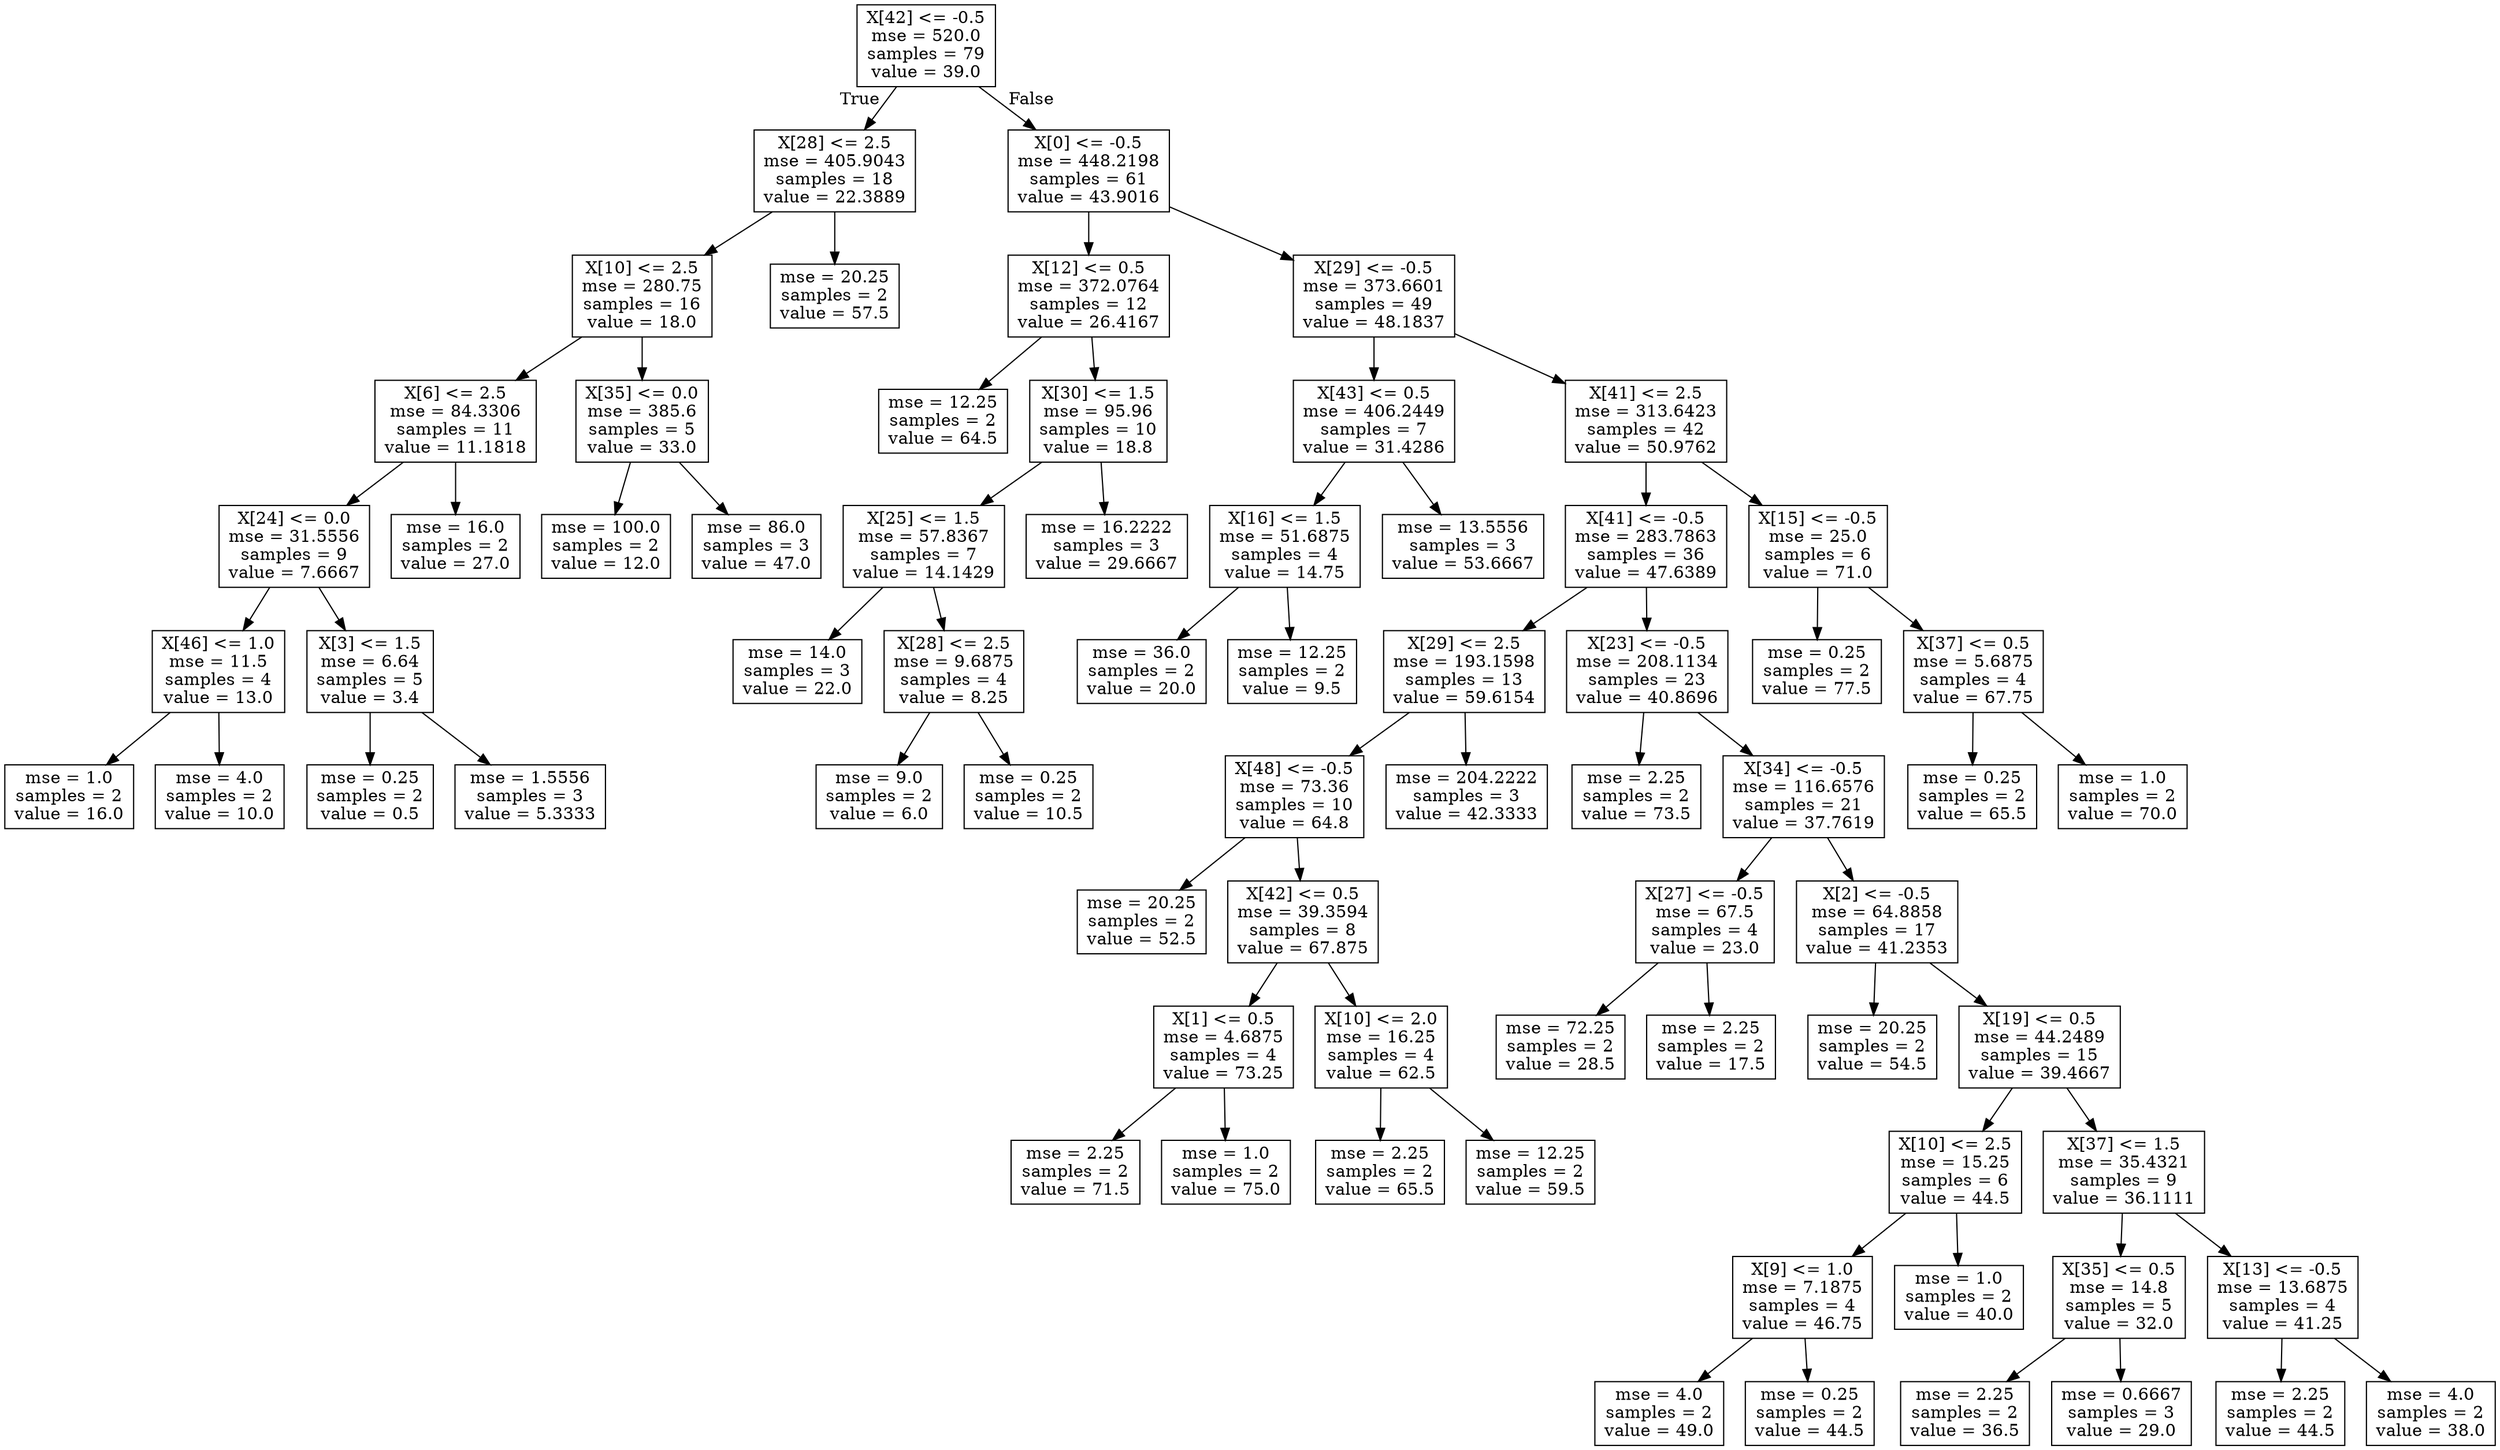 digraph Tree {
node [shape=box] ;
0 [label="X[42] <= -0.5\nmse = 520.0\nsamples = 79\nvalue = 39.0"] ;
1 [label="X[28] <= 2.5\nmse = 405.9043\nsamples = 18\nvalue = 22.3889"] ;
0 -> 1 [labeldistance=2.5, labelangle=45, headlabel="True"] ;
2 [label="X[10] <= 2.5\nmse = 280.75\nsamples = 16\nvalue = 18.0"] ;
1 -> 2 ;
3 [label="X[6] <= 2.5\nmse = 84.3306\nsamples = 11\nvalue = 11.1818"] ;
2 -> 3 ;
4 [label="X[24] <= 0.0\nmse = 31.5556\nsamples = 9\nvalue = 7.6667"] ;
3 -> 4 ;
5 [label="X[46] <= 1.0\nmse = 11.5\nsamples = 4\nvalue = 13.0"] ;
4 -> 5 ;
6 [label="mse = 1.0\nsamples = 2\nvalue = 16.0"] ;
5 -> 6 ;
7 [label="mse = 4.0\nsamples = 2\nvalue = 10.0"] ;
5 -> 7 ;
8 [label="X[3] <= 1.5\nmse = 6.64\nsamples = 5\nvalue = 3.4"] ;
4 -> 8 ;
9 [label="mse = 0.25\nsamples = 2\nvalue = 0.5"] ;
8 -> 9 ;
10 [label="mse = 1.5556\nsamples = 3\nvalue = 5.3333"] ;
8 -> 10 ;
11 [label="mse = 16.0\nsamples = 2\nvalue = 27.0"] ;
3 -> 11 ;
12 [label="X[35] <= 0.0\nmse = 385.6\nsamples = 5\nvalue = 33.0"] ;
2 -> 12 ;
13 [label="mse = 100.0\nsamples = 2\nvalue = 12.0"] ;
12 -> 13 ;
14 [label="mse = 86.0\nsamples = 3\nvalue = 47.0"] ;
12 -> 14 ;
15 [label="mse = 20.25\nsamples = 2\nvalue = 57.5"] ;
1 -> 15 ;
16 [label="X[0] <= -0.5\nmse = 448.2198\nsamples = 61\nvalue = 43.9016"] ;
0 -> 16 [labeldistance=2.5, labelangle=-45, headlabel="False"] ;
17 [label="X[12] <= 0.5\nmse = 372.0764\nsamples = 12\nvalue = 26.4167"] ;
16 -> 17 ;
18 [label="mse = 12.25\nsamples = 2\nvalue = 64.5"] ;
17 -> 18 ;
19 [label="X[30] <= 1.5\nmse = 95.96\nsamples = 10\nvalue = 18.8"] ;
17 -> 19 ;
20 [label="X[25] <= 1.5\nmse = 57.8367\nsamples = 7\nvalue = 14.1429"] ;
19 -> 20 ;
21 [label="mse = 14.0\nsamples = 3\nvalue = 22.0"] ;
20 -> 21 ;
22 [label="X[28] <= 2.5\nmse = 9.6875\nsamples = 4\nvalue = 8.25"] ;
20 -> 22 ;
23 [label="mse = 9.0\nsamples = 2\nvalue = 6.0"] ;
22 -> 23 ;
24 [label="mse = 0.25\nsamples = 2\nvalue = 10.5"] ;
22 -> 24 ;
25 [label="mse = 16.2222\nsamples = 3\nvalue = 29.6667"] ;
19 -> 25 ;
26 [label="X[29] <= -0.5\nmse = 373.6601\nsamples = 49\nvalue = 48.1837"] ;
16 -> 26 ;
27 [label="X[43] <= 0.5\nmse = 406.2449\nsamples = 7\nvalue = 31.4286"] ;
26 -> 27 ;
28 [label="X[16] <= 1.5\nmse = 51.6875\nsamples = 4\nvalue = 14.75"] ;
27 -> 28 ;
29 [label="mse = 36.0\nsamples = 2\nvalue = 20.0"] ;
28 -> 29 ;
30 [label="mse = 12.25\nsamples = 2\nvalue = 9.5"] ;
28 -> 30 ;
31 [label="mse = 13.5556\nsamples = 3\nvalue = 53.6667"] ;
27 -> 31 ;
32 [label="X[41] <= 2.5\nmse = 313.6423\nsamples = 42\nvalue = 50.9762"] ;
26 -> 32 ;
33 [label="X[41] <= -0.5\nmse = 283.7863\nsamples = 36\nvalue = 47.6389"] ;
32 -> 33 ;
34 [label="X[29] <= 2.5\nmse = 193.1598\nsamples = 13\nvalue = 59.6154"] ;
33 -> 34 ;
35 [label="X[48] <= -0.5\nmse = 73.36\nsamples = 10\nvalue = 64.8"] ;
34 -> 35 ;
36 [label="mse = 20.25\nsamples = 2\nvalue = 52.5"] ;
35 -> 36 ;
37 [label="X[42] <= 0.5\nmse = 39.3594\nsamples = 8\nvalue = 67.875"] ;
35 -> 37 ;
38 [label="X[1] <= 0.5\nmse = 4.6875\nsamples = 4\nvalue = 73.25"] ;
37 -> 38 ;
39 [label="mse = 2.25\nsamples = 2\nvalue = 71.5"] ;
38 -> 39 ;
40 [label="mse = 1.0\nsamples = 2\nvalue = 75.0"] ;
38 -> 40 ;
41 [label="X[10] <= 2.0\nmse = 16.25\nsamples = 4\nvalue = 62.5"] ;
37 -> 41 ;
42 [label="mse = 2.25\nsamples = 2\nvalue = 65.5"] ;
41 -> 42 ;
43 [label="mse = 12.25\nsamples = 2\nvalue = 59.5"] ;
41 -> 43 ;
44 [label="mse = 204.2222\nsamples = 3\nvalue = 42.3333"] ;
34 -> 44 ;
45 [label="X[23] <= -0.5\nmse = 208.1134\nsamples = 23\nvalue = 40.8696"] ;
33 -> 45 ;
46 [label="mse = 2.25\nsamples = 2\nvalue = 73.5"] ;
45 -> 46 ;
47 [label="X[34] <= -0.5\nmse = 116.6576\nsamples = 21\nvalue = 37.7619"] ;
45 -> 47 ;
48 [label="X[27] <= -0.5\nmse = 67.5\nsamples = 4\nvalue = 23.0"] ;
47 -> 48 ;
49 [label="mse = 72.25\nsamples = 2\nvalue = 28.5"] ;
48 -> 49 ;
50 [label="mse = 2.25\nsamples = 2\nvalue = 17.5"] ;
48 -> 50 ;
51 [label="X[2] <= -0.5\nmse = 64.8858\nsamples = 17\nvalue = 41.2353"] ;
47 -> 51 ;
52 [label="mse = 20.25\nsamples = 2\nvalue = 54.5"] ;
51 -> 52 ;
53 [label="X[19] <= 0.5\nmse = 44.2489\nsamples = 15\nvalue = 39.4667"] ;
51 -> 53 ;
54 [label="X[10] <= 2.5\nmse = 15.25\nsamples = 6\nvalue = 44.5"] ;
53 -> 54 ;
55 [label="X[9] <= 1.0\nmse = 7.1875\nsamples = 4\nvalue = 46.75"] ;
54 -> 55 ;
56 [label="mse = 4.0\nsamples = 2\nvalue = 49.0"] ;
55 -> 56 ;
57 [label="mse = 0.25\nsamples = 2\nvalue = 44.5"] ;
55 -> 57 ;
58 [label="mse = 1.0\nsamples = 2\nvalue = 40.0"] ;
54 -> 58 ;
59 [label="X[37] <= 1.5\nmse = 35.4321\nsamples = 9\nvalue = 36.1111"] ;
53 -> 59 ;
60 [label="X[35] <= 0.5\nmse = 14.8\nsamples = 5\nvalue = 32.0"] ;
59 -> 60 ;
61 [label="mse = 2.25\nsamples = 2\nvalue = 36.5"] ;
60 -> 61 ;
62 [label="mse = 0.6667\nsamples = 3\nvalue = 29.0"] ;
60 -> 62 ;
63 [label="X[13] <= -0.5\nmse = 13.6875\nsamples = 4\nvalue = 41.25"] ;
59 -> 63 ;
64 [label="mse = 2.25\nsamples = 2\nvalue = 44.5"] ;
63 -> 64 ;
65 [label="mse = 4.0\nsamples = 2\nvalue = 38.0"] ;
63 -> 65 ;
66 [label="X[15] <= -0.5\nmse = 25.0\nsamples = 6\nvalue = 71.0"] ;
32 -> 66 ;
67 [label="mse = 0.25\nsamples = 2\nvalue = 77.5"] ;
66 -> 67 ;
68 [label="X[37] <= 0.5\nmse = 5.6875\nsamples = 4\nvalue = 67.75"] ;
66 -> 68 ;
69 [label="mse = 0.25\nsamples = 2\nvalue = 65.5"] ;
68 -> 69 ;
70 [label="mse = 1.0\nsamples = 2\nvalue = 70.0"] ;
68 -> 70 ;
}